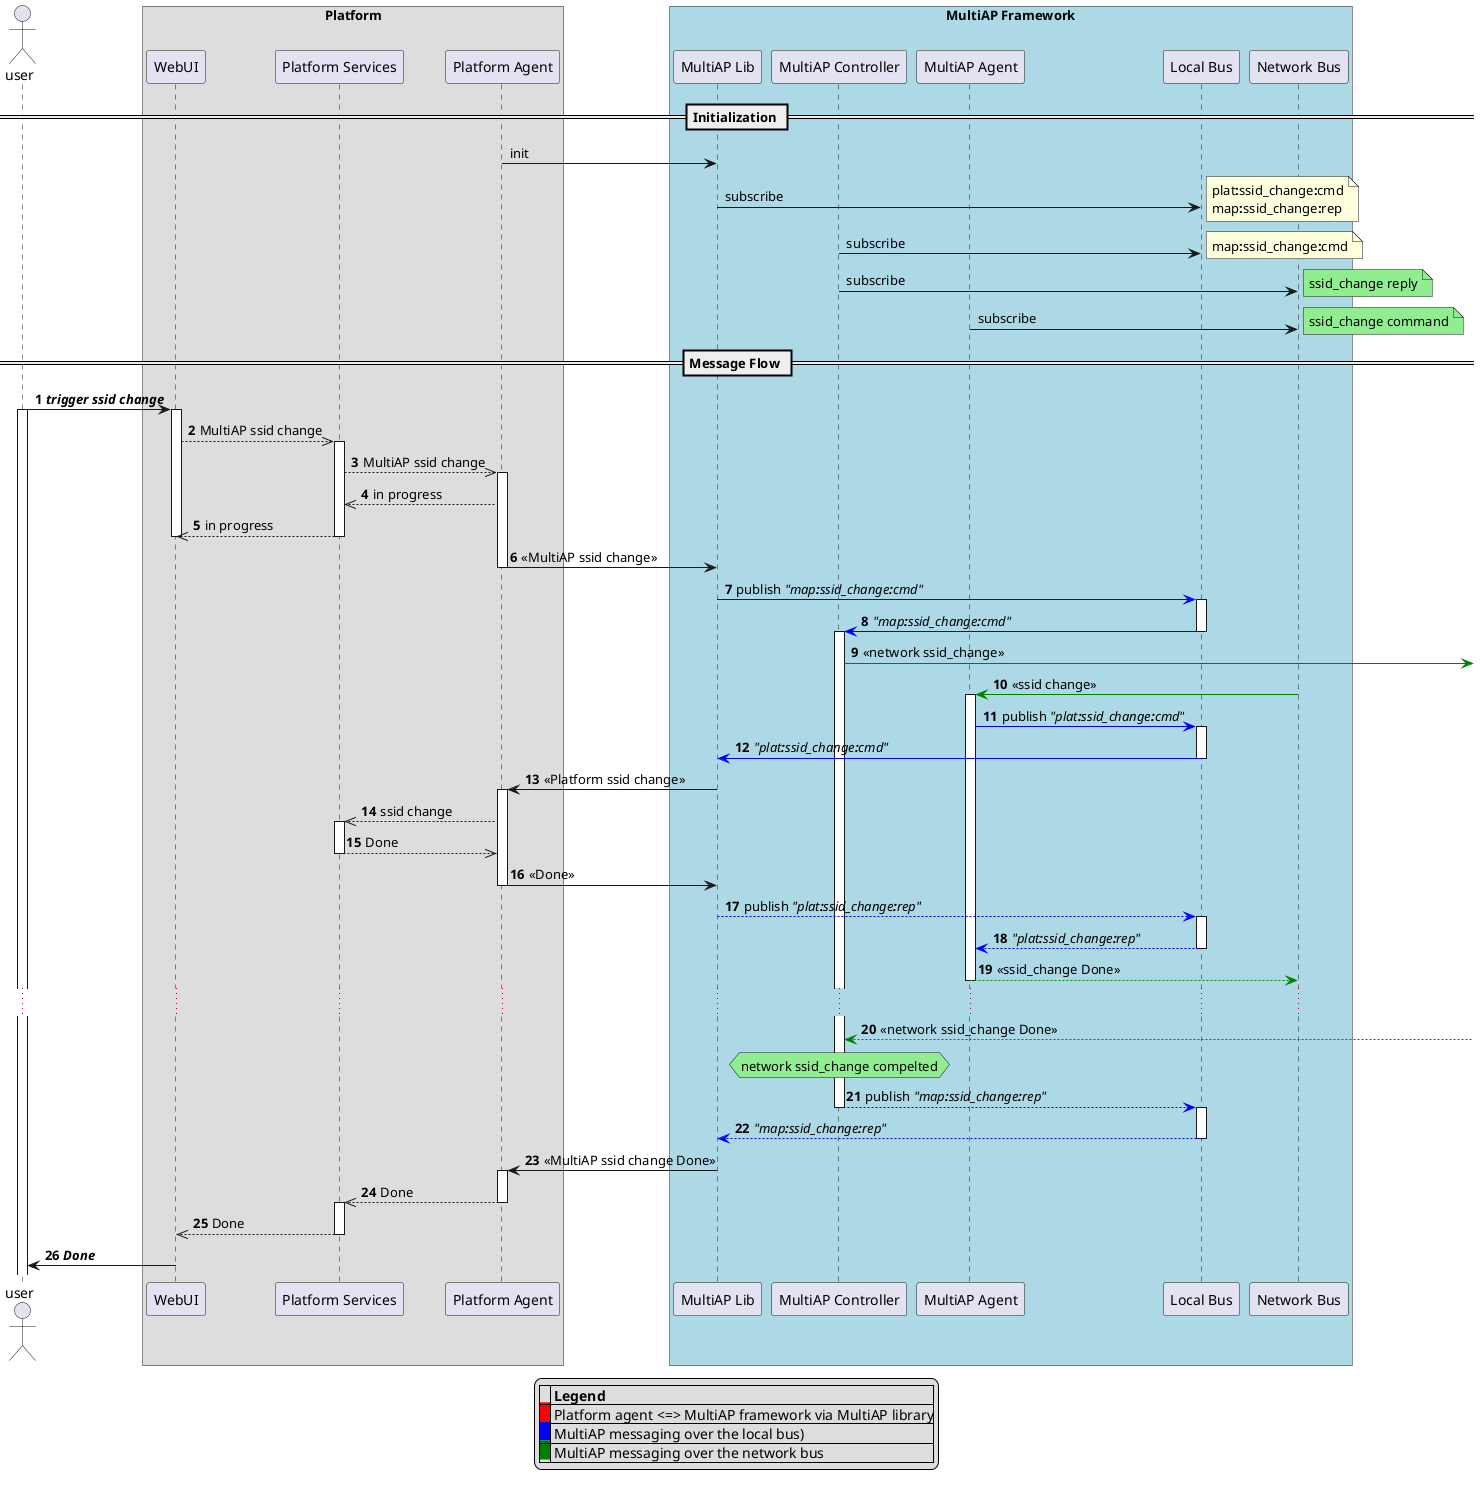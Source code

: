 @startuml local_message_flow

actor user
box "Platform"
    participant "WebUI" as web
    participant "Platform Services" as plat_services
    participant "Platform Agent" as plat_agent
endbox
box "MultiAP Framework" #LightBlue
    participant "MultiAP Lib" as map_lib
    participant "MultiAP Controller" as map_cont
    participant "MultiAP Agent" as map_agent
    participant "Local Bus" as lbus
    participant "Network Bus" as nbus
endbox

== Initialization ==
plat_agent -> map_lib: init
map_lib -> lbus: subscribe
note right
plat**:**ssid_change**:**cmd
map**:**ssid_change**:**rep
endnote
map_cont -> lbus: subscribe
note right
map**:**ssid_change**:**cmd
endnote
map_cont -> nbus: subscribe
note right #LightGreen: ssid_change reply
map_agent -> nbus: subscribe
note right #LightGreen: ssid_change command

== Message Flow ==
autonumber

user -> web: //**trigger ssid change**//
activate user
activate web
web -->> plat_services: MultiAP ssid change
activate plat_services
plat_services -->> plat_agent: MultiAP ssid change
activate plat_agent
plat_agent -->> plat_services: in progress
plat_services -->> web: in progress
deactivate plat_services
deactivate web
plat_agent -> map_lib: << MultiAP ssid change >>
deactivate plat_agent
map_lib -[#Blue]> lbus: publish //"map**:**ssid_change**:**cmd"//
activate lbus
lbus -[#Blue]> map_cont: //"map**:**ssid_change**:**cmd"//
deactivate lbus
activate map_cont
map_cont -[#Green]>]: << network ssid_change >>
nbus -[#Green]> map_agent: << ssid change >>
activate map_agent
map_agent -[#Blue]> lbus: publish //"plat**:**ssid_change**:**cmd"//
activate lbus
lbus -[#Blue]> map_lib: //"plat**:**ssid_change**:**cmd"//
deactivate lbus
map_lib -> plat_agent: << Platform ssid change >>
activate plat_agent
plat_agent -->> plat_services: ssid change
activate plat_services
plat_services -->> plat_agent: Done
deactivate plat_services
plat_agent -> map_lib: << Done >>
deactivate plat_agent
map_lib --[#Blue]> lbus: publish //"plat**:**ssid_change**:**rep"//
activate lbus
lbus --[#Blue]> map_agent: //"plat**:**ssid_change**:**rep"//
deactivate lbus
map_agent --[#Green]> nbus: << ssid_change Done >>
deactivate map_agent
...
map_cont<-[#Green]-]: << network ssid_change Done >>
hnote over map_cont #LightGreen: network ssid_change compelted
map_cont --[#Blue]> lbus: publish //"map**:**ssid_change**:**rep"//
deactivate map_cont
activate lbus
lbus --[#Blue]> map_lib: //"map**:**ssid_change**:**rep"//
deactivate lbus
map_lib -> plat_agent: << MultiAP ssid change Done >>
activate plat_agent
plat_agent -->> plat_services: Done
deactivate plat_agent
activate plat_services
plat_services -->> web: Done
deactivate plat_services
web -> user: //**Done**//

legend bottom
|= |= Legend |
|<back:red>   </back>| Platform agent <=> MultiAP framework via MultiAP library|
|<back:blue>   </back>| MultiAP messaging over the local bus) |
|<back:green>   </back>| MultiAP messaging over the network bus|
endlegend

@enduml

@startuml platform_agent_message_flow
autonumber
hide footbox
box "UGW Platform"
    participant "MultiAP SL" as map_sl
    participant "wlan SL" as wlan_sl
    participant "PA platform lib" as pa_plat_lib
endbox
box "Platform Agent" #LightSteelBlue
    'participant "pa control lib" as pa_cont_lib
    participant "pa PAL" as pa_pal
    participant "pa core" as pa_core
endbox
box "MultiAP Framework" #LightBlue
    participant "Local Bus library" as map_lib  
endbox

map_sl -> pa_plat_lib
activate pa_plat_lib
pa_plat_lib --> pa_pal
activate pa_pal
pa_pal -> pa_core
activate pa_core
pa_core -[#Blue]> map_lib: << MultiAP ssid change >>
pa_core -> pa_pal: in progress
deactivate pa_core
pa_pal --> pa_plat_lib: in progress
deactivate pa_pal
pa_plat_lib -> map_sl: in progress
deactivate pa_plat_lib
deactivate map_sl
...MultiAP Framework ssid change...
map_lib -[#Blue]> pa_core: << Platform ssid change >>
activate pa_core
pa_core -> pa_pal: pal->ssid_change
activate pa_pal
pa_pal --> pa_plat_lib: << Plat SSID change >>
activate pa_plat_lib
pa_plat_lib -->> wlan_sl: cal set **ssid**
activate wlan_sl
wlan_sl -> wlan_sl: ssid change
wlan_sl -->> pa_plat_lib: ugw_success
deactivate wlan_sl
pa_plat_lib -> pa_pal
pa_pal -> pa_core: pal->ssid_change done
deactivate pa_pal
pa_core -[#Blue]> map_lib: << Done >>
deactivate pa_core

@enduml

@startuml platform_ugw_message_flow
'hide footbox

actor user
box "UGW Platform"
    participant "WebUI" as web
    participant "wlan SL" as wlan_sl
    participant "MultiAP SL" as map_sl
endbox
box "Platform Agent" #LightSteelBlue
    participant "pa library" as pa_lib #LightGray
    participant "pa ugw PAL" as pa_pal
    participant "pa core" as pa_core
endbox
box "MultiAP Framework" #LightBlue
    participant "MultiAP Lib" as map_lib  
endbox

autonumber
user -> web: //**trigger ssid change**//
activate user
activate web
web -> map_sl: modify **ssid_tmp**
activate map_sl
map_sl -> pa_lib: palib ssid change
pa_lib -> pa_core: core->ssid change
activate pa_core
pa_core -[#Blue]> map_lib: << MultiAP ssid change >>
pa_core -> pa_lib: in progress
deactivate pa_core
pa_lib -> map_sl: in progress
map_sl -> web: ugw_success
deactivate web
deactivate map_sl
...MultiAP Framework ssid change...
map_lib -[#Blue]> pa_core: << Platform ssid change >>
activate pa_core
pa_core -> pa_pal: pal->ssid_change
activate pa_pal
pa_pal -->> wlan_sl: cal set **ssid**
activate wlan_sl
wlan_sl -> wlan_sl: ssid change
wlan_sl -->> pa_pal: ugw_success
deactivate wlan_sl
pa_pal -> pa_core: pal->ssid_change done
deactivate pa_pal
pa_core -[#Blue]> map_lib: << Done >>
...MultiAP Framework ssid change...
map_lib -[#Blue]> pa_core: << MultiAP ssid change Done >>
pa_core -> pa_pal: core ssid_change done
deactivate pa_core
activate pa_pal
pa_pal -->> map_sl: cal set **ssid**
deactivate pa_pal
activate map_sl
map_sl -->> web: notify ssid change done
deactivate map_sl
activate web
web -> user: **ssid change complete**
deactivate web
deactivate user


@enduml

@startuml local_message_format
class local_message {
__**topic**__
<scope>**:**<cmd_name>**:**<cmd_type>
__**data**__
protobuf/TLV/binary
__
}

class map_message {
__**topic**__
map**:**<cmd_name>**:**<cmd_type>
__**data**__
protobuf/TLV/binary
__
}

class plat_message {
__**topic**__
plat**:**<cmd_name>**:**<cmd_type>
__**data**__
protobuf/TLV/binary
__
}

local_message --|> map_message
local_message --|> plat_message
@enduml

@startuml remote_message_format
class cmdu_metadata {
version
tunnel
msg_type
src_mac
dst_mac
cookie
initiator
payload_length
}

class remote_message {
__**topic**__
<scope>**:**<msg_type>
__**metadata**__
cmdu metadata
__**data**__
cmdu
__
}

class cmdu_tx {
__**topic**__
cmdu.tx**:**<msg_type>
__**metadata**__
cmdu metadata
__**data**__
cmdu
__
}

class cmdu_rx {
__**topic**__
cmdu.rx**:**<msg_type>
__**metadata**__
cmdu metadata
__**data**__
cmdu
__
}

remote_message --|> cmdu_rx
remote_message --|> cmdu_tx

@enduml

@startuml remote_message_flow_definitions
class ChannelPreference.query << (G, LightBlue)>> {
__**topic**__
cmdu.tx**:**8004
__**metadata**__
...
tunnel = false
msg_type = 0x8004
src_mac = mac_gw
dst_mac = bcast
initiator = "map_cont"
...
__**data**__
cmdu
__
}

class ChannelPreference.report_local <<(G, LightBlue)>> {
__**topic**__
cmdu.tx**:**8005
__**metadata**__
...
tunnel = false
msg_type = 0x8005
src_mac = mac_gw
dst_mac = mac_gw
initiator = "map_agent"
...
__**data**__
cmdu
__
}

class ChannelPreference.report_ext <<(E, LightGreen)>>{
__**topic**__
cmdu.tx**:**8005
__**metadata**__
...
tunnel = false
msg_type = 0x8005
src_mac = mac_extender
dst_mac = mac_gw
initiator = "map_agent"
...
__**data**__
cmdu
__
}
ChannelPreference.query <|-- ChannelPreference.report_ext
ChannelPreference.query <|-- ChannelPreference.report_local
@enduml

@startuml remote_message_flow
'hide footbox

box "MultiAP GW" #LightBlue
    participant "MultiAP Controller" as gw_map_cont
    participant "MultiAP Agent" as gw_map_agent
    participant "Local Bus" as gw_bus
    participant "1905 Transport" as gw_1905
endbox
box "MultiAP EXT" #NavajoWhite
    participant "1905 Transport" as ire_1905  
    participant "Local Bus" as ire_bus
    participant "MultiAP Agent" as ire_map_agent
endbox

legend bottom
|= |= Legend |
|<back:red>   </back>| destination MAC broadcast|
|<back:blue>   </back>| destination MAC unicast |
endlegend

== Initialization ==
gw_map_cont -> gw_bus: subscribe "cmdu.rx**:**8005"
'note right:  Channel Preferences Report Message
gw_map_agent -> gw_bus: subscribe "cmdu.rx**:**8004"
'note right:  Channel Preferences Query Message
gw_1905 -> gw_bus: subscribe "cmdu.tx"
ire_map_agent -> ire_bus: subscribe "cmdu.rx**:**8004"
ire_1905 -> ire_bus: subscribe "cmdu.tx"

== Message Flow ==
autonumber
gw_map_cont -[#Red]> gw_bus: publish "cmdu.tx**:**8004"
note left
**ChannelPreference query**
dst_mac=bcast
src_mac=GW
endnote
gw_bus -[#Red]> gw_1905: cmdu.tx**:**8004
activate gw_1905
gw_1905 --[#Blue]> gw_bus: publish "cmdu.rx**:**8004"
gw_1905 -[#Red]> ire_1905: **transmit 1905 CMDU**
deactivate gw_1905
activate ire_1905
gw_bus --[#Blue]> gw_map_agent: cmdu.rx**:**8004
activate gw_map_agent
gw_map_agent -[#Black]> gw_map_agent: generate report
gw_map_agent -[#Blue]> gw_bus: publish "cmdu.tx**:**8005"
deactivate gw_map_agent
gw_bus -[#Blue]> gw_1905: cmdu.tx**:**8005
activate gw_1905
gw_1905 --[#Blue]> gw_bus: publish "cmdu.rx**:**8005"
deactivate gw_1905
gw_bus --[#Blue]> gw_map_cont: cmdu.rx**:**8005
note left #LightSteelBlue
**ChannelPreference report**
dst_mac=GW
src_mac=GW
endnote
...
ire_1905 --[#Red]> ire_bus: publish "cmdu.rx**:**8004"
deactivate ire_1905
ire_bus --[#Red]> ire_map_agent: cmdu.rx**:**8004
activate ire_map_agent
ire_map_agent -[#Black]> ire_map_agent: generate report
ire_map_agent -[#Blue]> ire_bus: publish "cmdu.tx**:**8005"
deactivate ire_map_agent
ire_bus -[#Blue]> ire_1905: cmdu.tx**:**8005
activate ire_1905
ire_1905 -[#Blue]> gw_1905: **transmit 1905 CMDU**
deactivate ire_1905
activate gw_1905
gw_1905 --[#Blue]> gw_bus: publish "cmdu.rx**:**8005"
deactivate gw_1905
gw_bus --[#Blue]> gw_map_cont: cmdu.rx**:**8005
note left #LightGreen
**ChannelPreference report**
dst_mac=GW
src_mac=EXT
endnote
@enduml

== Message Flow ==
autonumber
A_mAP_cont -[#Blue]> A_1905: ChannelPreference query
activate A_mAP_cont
A_1905 --[#Blue]> A_mAP_agent: ChannelPreference query
A_1905 -[#Green]> B_1905: << ChannelPreference query **cmdu** >>
A_mAP_agent --[#Blue]> A_mAP_cont: ChannelPreference report
...
B_1905 -[#Green]> B_mAP_agent: ChannelPreference query
B_mAP_agent -[#Green]> B_1905: ChannelPreference report
B_1905 --[#Green]> A_1905: << ChannelPreference report **cmdu**>>
A_1905 --[#Green]> A_mAP_cont: ChannelPreference report
deactivate A_mAP_cont

legend bottom
|= |= Legend |
|<back:blue>   </back>| Node A MultiAP Controller <=> Node A MultiAP Agent via the 1905 transport loopback on local bus|
|<back:green>   </back>| Node A MultiAP Controller <==> Node B MultiAP Agent via 1905 transport|
endlegend

@enduml

@startuml 1905_tunneled_message_format
class 1905_tunneled_message {
__**topic**__
cmdu.tx**:**8004
__**data**__
+1905_message
__
}

class 1905_message {
__**topic**__
cmdu.tx**:**8004
__**metadata**__
...
-tunnel = true
msg_type = 0x8004
src_mac = mac_gw
dst_mac = bcast
initiator = "map_cont"
...
__**data**__
cmdu
__
}

1905_message <|-- 1905_tunneled_message
@enduml

@startuml remote_tunneled_message_flow
'hide footbox

box "MultiAP GW" #LightBlue
    participant "MultiAP Controller" as gw_map_cont
    participant "MultiAP Agent" as gw_map_agent
    participant "Local Bus" as gw_bus
    participant "1905 Transport" as gw_1905
endbox
participant "Network Bus" as network_bus
box "MultiAP EXT" #NavajoWhite
    participant "1905 Transport" as ire_1905  
    participant "Local Bus" as ire_bus
    participant "MultiAP Agent" as ire_map_agent
endbox

== Initialization ==
gw_map_cont -> gw_bus: subscribe "cmdu.rx**:**8005"
'note right:  Channel Preferences Report Message
gw_map_agent -> gw_bus: subscribe "cmdu.rx**:**8004"
'note right:  Channel Preferences Query Message
gw_1905 -> gw_bus: subscribe "cmdu.tx"
gw_1905 -> network_bus: subscribe "cmdu.tx"
ire_map_agent -> ire_bus: subscribe "cmdu.rx**:**8004"
ire_1905 -> ire_bus: subscribe "cmdu.tx"
ire_1905 -> network_bus: subscribe "cmdu.tx"

== Message Flow ==
autonumber
gw_map_cont -[#Red]> gw_bus: publish "cmdu.tx**:**8004"
note left
**ChannelPreference query**
tunnel=true
dst_mac=bcast
src_mac=GW
endnote
gw_bus -[#Red]> gw_1905: cmdu.tx**:**8004
activate gw_1905
gw_1905 --[#Blue]> gw_bus: publish "cmdu.rx**:**8004"
gw_1905 -[#Red]> network_bus: publish "cmdu.tx**:**8004"
deactivate gw_1905
network_bus -[#Red]> ire_1905: "cmdu.tx**:**8004"
activate ire_1905
gw_bus --[#Blue]> gw_map_agent: cmdu.rx**:**8004
activate gw_map_agent
gw_map_agent -[#Black]> gw_map_agent: generate report
gw_map_agent -[#Blue]> gw_bus: publish "cmdu.tx**:**8005"
deactivate gw_map_agent
gw_bus -[#Blue]> gw_1905: cmdu.tx**:**8005
activate gw_1905
gw_1905 --[#Blue]> gw_bus: publish "cmdu.rx**:**8005"
deactivate gw_1905
gw_bus --[#Blue]> gw_map_cont: cmdu.rx**:**8005
note left #LightSteelBlue
**ChannelPreference report**
tunnel=true
dst_mac=GW
src_mac=GW
endnote
...
ire_1905 --[#Red]> ire_bus: publish "cmdu.rx**:**8004"
deactivate ire_1905
ire_bus --[#Red]> ire_map_agent: cmdu.rx**:**8004
activate ire_map_agent
ire_map_agent -[#Black]> ire_map_agent: generate report
ire_map_agent -[#Blue]> ire_bus: publish "cmdu.tx**:**8005"
deactivate ire_map_agent
ire_bus -[#Blue]> ire_1905: cmdu.tx**:**8005
activate ire_1905
ire_1905 -[#Blue]> network_bus: publish "cmdu.tx**:**8005"
deactivate ire_1905
network_bus -[#Blue]> gw_1905: cmdu.tx**:**8005
activate gw_1905
gw_1905 --[#Blue]> gw_bus: publish "cmdu.rx**:**8005"
deactivate gw_1905
gw_bus --[#Blue]> gw_map_cont: cmdu.rx**:**8005
note left #LightGreen
**ChannelPreference report**
tunnel=true
dst_mac=GW
src_mac=EXT
endnote
@enduml